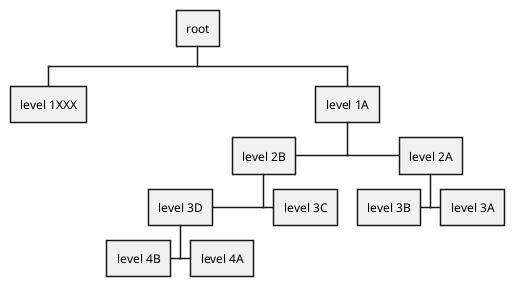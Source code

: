 {
  "sha1": "99xjf7p1klslfglrkffd1ttwp1pchjs",
  "insertion": {
    "when": "2024-05-30T20:48:21.634Z",
    "url": "https://forum.plantuml.net/15159/wbs-missing-link-and-missing-box",
    "user": "plantuml@gmail.com"
  }
}
@startwbs 
+ root
 + level 1A
  + level 2A
   + level 3A
   - level 3B
  - level 2B
   + level 3C
   - level 3D
    + level 4A
    - level 4B
 - level 1XXX
@endwbs
